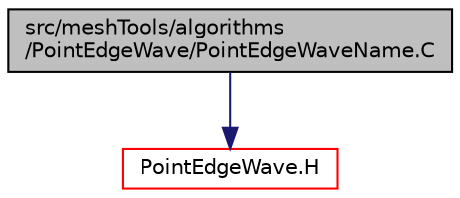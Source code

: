 digraph "src/meshTools/algorithms/PointEdgeWave/PointEdgeWaveName.C"
{
  bgcolor="transparent";
  edge [fontname="Helvetica",fontsize="10",labelfontname="Helvetica",labelfontsize="10"];
  node [fontname="Helvetica",fontsize="10",shape=record];
  Node0 [label="src/meshTools/algorithms\l/PointEdgeWave/PointEdgeWaveName.C",height=0.2,width=0.4,color="black", fillcolor="grey75", style="filled", fontcolor="black"];
  Node0 -> Node1 [color="midnightblue",fontsize="10",style="solid",fontname="Helvetica"];
  Node1 [label="PointEdgeWave.H",height=0.2,width=0.4,color="red",URL="$a07922.html"];
}

